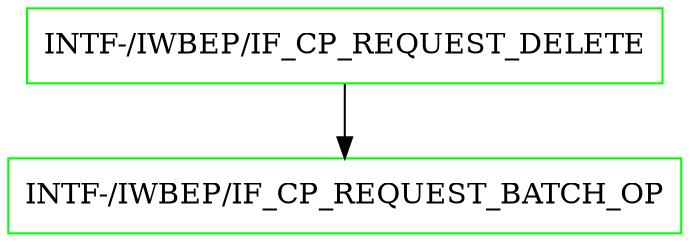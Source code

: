 digraph G {
  "INTF-/IWBEP/IF_CP_REQUEST_DELETE" [shape=box,color=green];
  "INTF-/IWBEP/IF_CP_REQUEST_BATCH_OP" [shape=box,color=green,URL="./INTF_%23IWBEP%23IF_CP_REQUEST_BATCH_OP.html"];
  "INTF-/IWBEP/IF_CP_REQUEST_DELETE" -> "INTF-/IWBEP/IF_CP_REQUEST_BATCH_OP";
}
